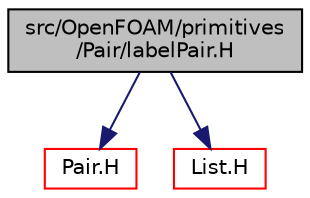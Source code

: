 digraph "src/OpenFOAM/primitives/Pair/labelPair.H"
{
  bgcolor="transparent";
  edge [fontname="Helvetica",fontsize="10",labelfontname="Helvetica",labelfontsize="10"];
  node [fontname="Helvetica",fontsize="10",shape=record];
  Node0 [label="src/OpenFOAM/primitives\l/Pair/labelPair.H",height=0.2,width=0.4,color="black", fillcolor="grey75", style="filled", fontcolor="black"];
  Node0 -> Node1 [color="midnightblue",fontsize="10",style="solid",fontname="Helvetica"];
  Node1 [label="Pair.H",height=0.2,width=0.4,color="red",URL="$a13229.html"];
  Node0 -> Node85 [color="midnightblue",fontsize="10",style="solid",fontname="Helvetica"];
  Node85 [label="List.H",height=0.2,width=0.4,color="red",URL="$a09368.html"];
}
